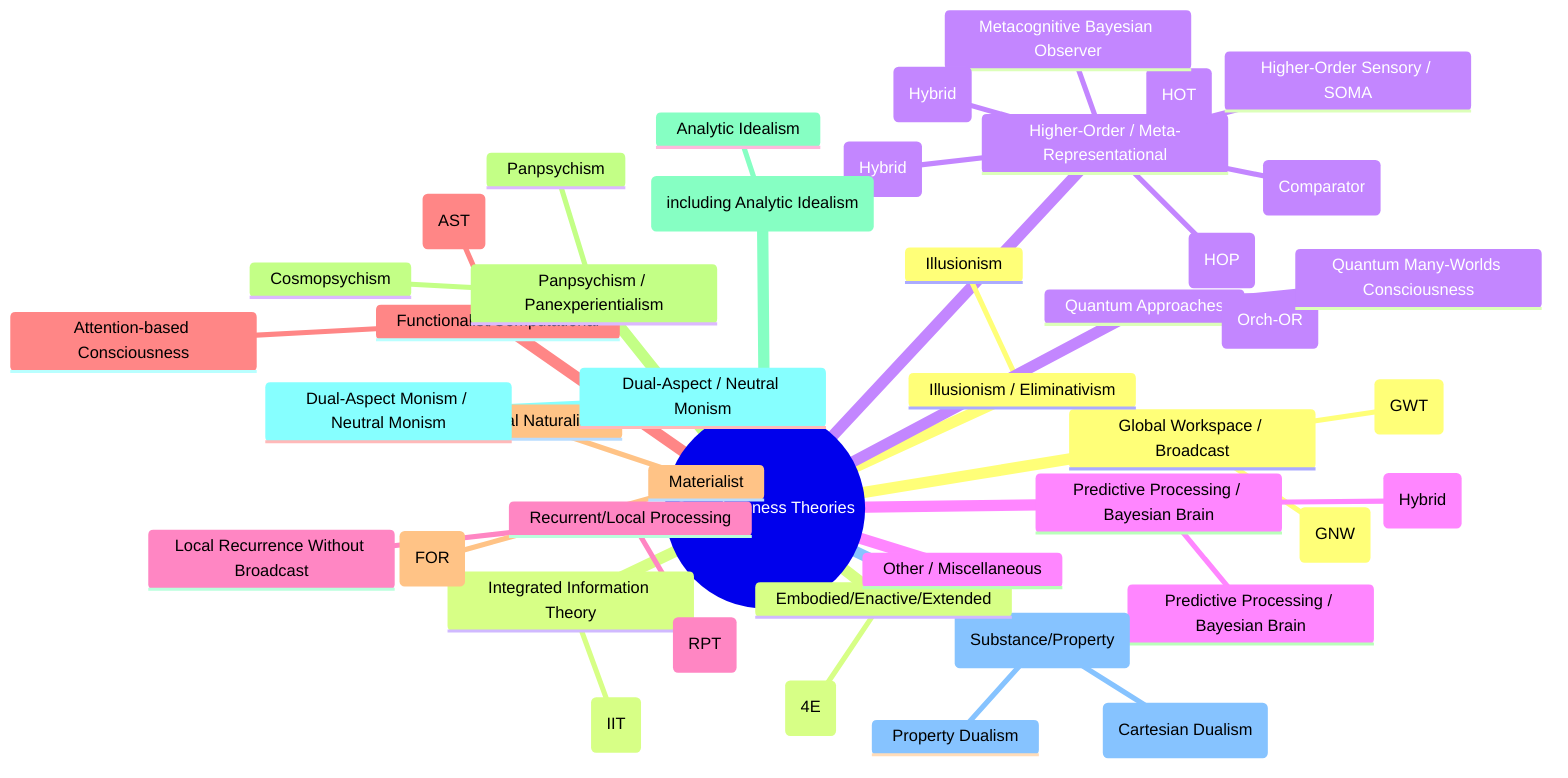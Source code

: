 mindmap
  root((Consciousness Theories))
    Global Workspace / Broadcast
      Global Workspace Theory (GWT)
      Global Neuronal Workspace (GNW)
    Integrated Information Theory
      Integrated Information Theory (IIT)
    Higher-Order / Meta-Representational
      Higher-Order Thought Theory (HOT)
      Higher-Order Perception Theory (HOP)
      Higher-Order Sensory / SOMA
      Representational Higher-Order (Comparator)
      Metacognitive Bayesian Observer
      Higher-Order + Global Workspace (Hybrid)
      Higher-Order + Integrated (Hybrid)
    Predictive Processing / Bayesian Brain
      Predictive Processing / Bayesian Brain
      Predictive Global Workspace (Hybrid)
    Recurrent/Local Processing
      Recurrent Processing Theory (RPT)
      Local Recurrence Without Broadcast
    Functionalist/Computational
      Attention Schema Theory (AST)
      Attention-based Consciousness
    Materialist
      First-Order Representationalism (FOR)
      Biological Naturalism
    Panpsychism / Panexperientialism
      Panpsychism
      Cosmopsychism
    Idealism (including Analytic Idealism)
      Analytic Idealism
    Dual-Aspect / Neutral Monism
      Dual-Aspect Monism / Neutral Monism
    Dualism (Substance/Property)
      Property Dualism
      Substance Dualism (Cartesian Dualism)
    Illusionism / Eliminativism
      Illusionism
    Embodied/Enactive/Extended
      Embodied/Enactive Cognition (4E)
    Quantum Approaches
      Orchestrated Objective Reduction (Orch-OR)
      Quantum Many-Worlds Consciousness
    Other / Miscellaneous